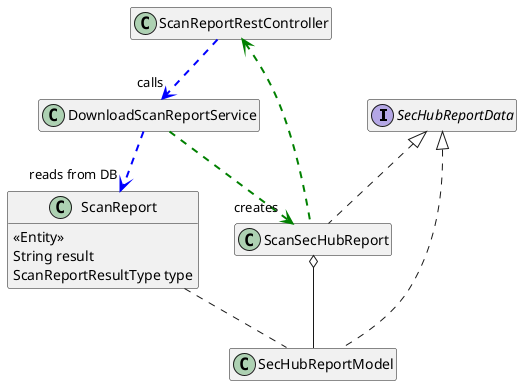 ' SPDX-License-Identifier: MIT
@startuml

hide empty fields
hide empty members

interface SecHubReportData

class ScanSecHubReport implements SecHubReportData

class SecHubReportModel implements SecHubReportData 

class ScanReport {
    <<Entity>>
    String result
    ScanReportResultType type
}

ScanReportRestController <-[#green,dashed,thickness=2]-  ScanSecHubReport
ScanReportRestController -[#blue,dashed,thickness=2]-> "calls" DownloadScanReportService 
DownloadScanReportService -[#blue,dashed,thickness=2]-> "reads from DB" ScanReport
DownloadScanReportService -[#green,dashed,thickness=2]-> "creates" ScanSecHubReport

ScanReport ..  SecHubReportModel
ScanSecHubReport o-- SecHubReportModel 

@enduml 